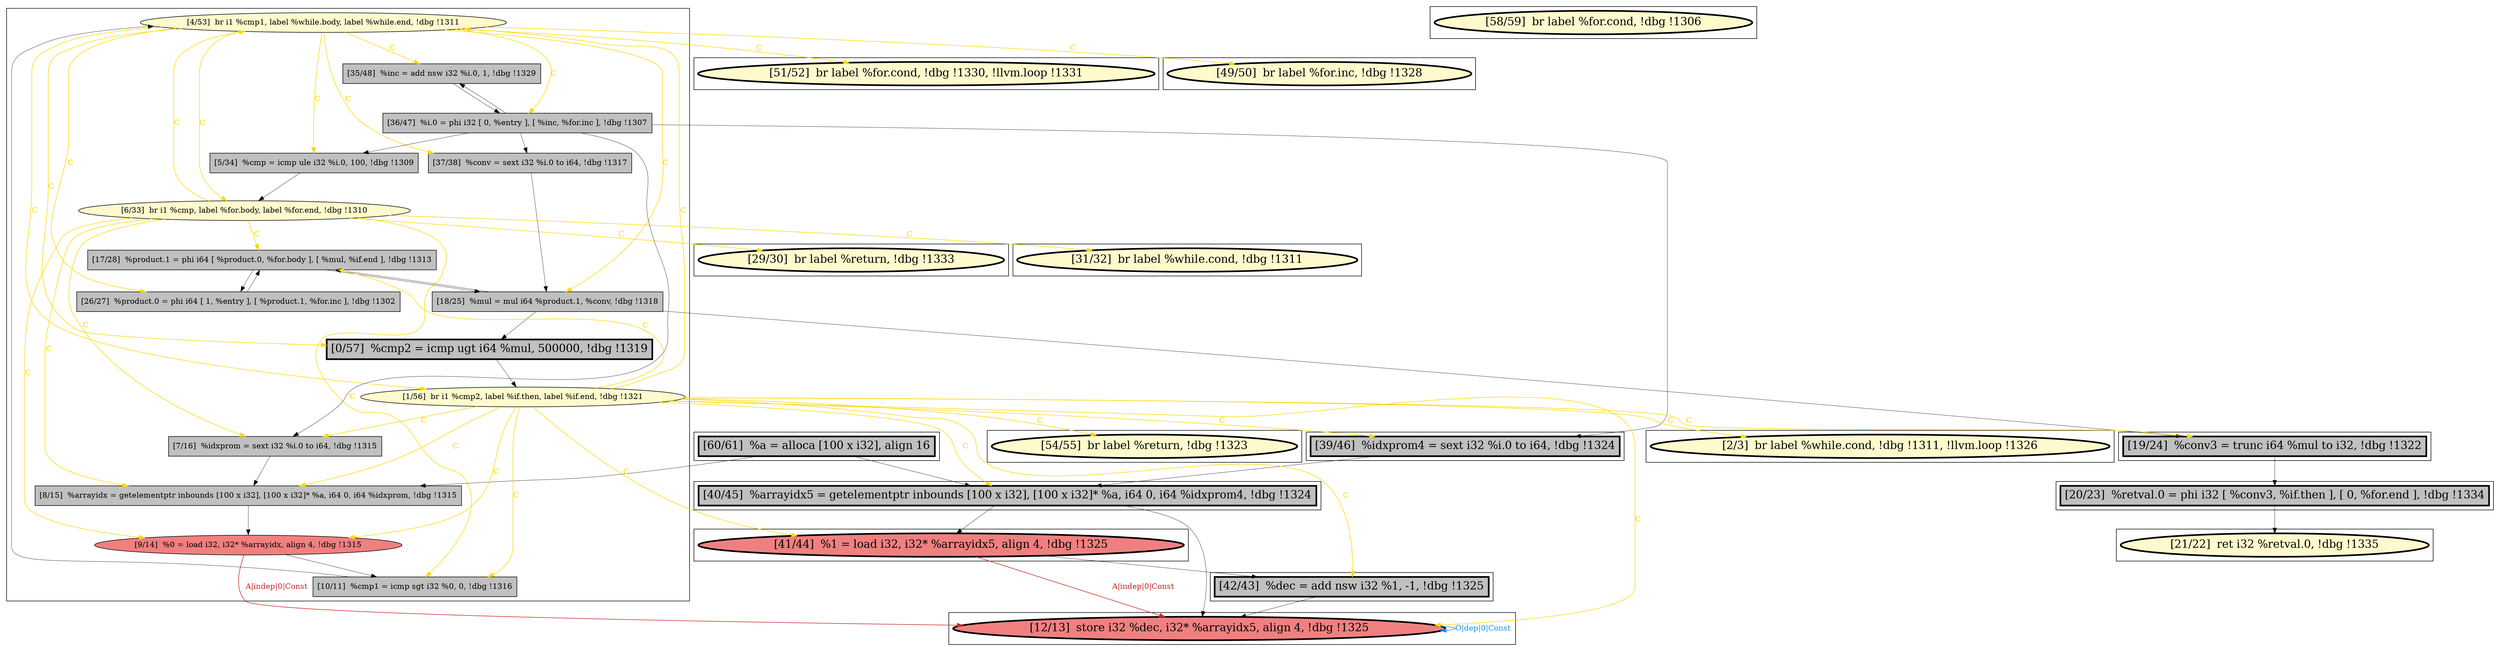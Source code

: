 
digraph G {



node140->node126 [style=solid,color=gold,label="C",penwidth=1.0,fontcolor=gold ]
node143->node146 [style=solid,color=gold,label="C",penwidth=1.0,fontcolor=gold ]
node135->node133 [style=solid,color=black,label="",penwidth=0.5,fontcolor=black ]
node134->node131 [style=solid,color=black,label="",penwidth=0.5,fontcolor=black ]
node131->node128 [style=solid,color=firebrick3,label="A|indep|0|Const",penwidth=1.0,fontcolor=firebrick3 ]
node133->node151 [style=solid,color=black,label="",penwidth=0.5,fontcolor=black ]
node143->node139 [style=solid,color=gold,label="C",penwidth=1.0,fontcolor=gold ]
node136->node143 [style=solid,color=black,label="",penwidth=0.5,fontcolor=black ]
node143->node140 [style=solid,color=gold,label="C",penwidth=1.0,fontcolor=gold ]
node132->node140 [style=solid,color=black,label="",penwidth=0.5,fontcolor=black ]
node131->node132 [style=solid,color=black,label="",penwidth=0.5,fontcolor=black ]
node128->node128 [style=solid,color=dodgerblue,label="O|dep|0|Const",penwidth=1.0,fontcolor=dodgerblue ]
node133->node141 [style=solid,color=black,label="",penwidth=0.5,fontcolor=black ]
node144->node128 [style=solid,color=black,label="",penwidth=0.5,fontcolor=black ]
node137->node138 [style=solid,color=black,label="",penwidth=0.5,fontcolor=black ]
node145->node134 [style=solid,color=black,label="",penwidth=0.5,fontcolor=black ]
node133->node136 [style=solid,color=black,label="",penwidth=0.5,fontcolor=black ]
node138->node130 [style=solid,color=black,label="",penwidth=0.5,fontcolor=black ]
node143->node131 [style=solid,color=gold,label="C",penwidth=1.0,fontcolor=gold ]
node133->node129 [style=solid,color=black,label="",penwidth=0.5,fontcolor=black ]
node137->node139 [style=solid,color=black,label="",penwidth=0.5,fontcolor=black ]
node140->node136 [style=solid,color=gold,label="C",penwidth=1.0,fontcolor=gold ]
node143->node150 [style=solid,color=gold,label="C",penwidth=1.0,fontcolor=gold ]
node143->node134 [style=solid,color=gold,label="C",penwidth=1.0,fontcolor=gold ]
node153->node128 [style=solid,color=black,label="",penwidth=0.5,fontcolor=black ]
node130->node141 [style=solid,color=gold,label="C",penwidth=1.0,fontcolor=gold ]
node140->node138 [style=solid,color=gold,label="C",penwidth=1.0,fontcolor=gold ]
node143->node132 [style=solid,color=gold,label="C",penwidth=1.0,fontcolor=gold ]
node130->node140 [style=solid,color=gold,label="C",penwidth=1.0,fontcolor=gold ]
node130->node151 [style=solid,color=gold,label="C",penwidth=1.0,fontcolor=gold ]
node130->node131 [style=solid,color=gold,label="C",penwidth=1.0,fontcolor=gold ]
node143->node141 [style=solid,color=gold,label="C",penwidth=1.0,fontcolor=gold ]
node130->node134 [style=solid,color=gold,label="C",penwidth=1.0,fontcolor=gold ]
node133->node135 [style=solid,color=black,label="",penwidth=0.5,fontcolor=black ]
node140->node137 [style=solid,color=gold,label="C",penwidth=1.0,fontcolor=gold ]
node130->node132 [style=solid,color=gold,label="C",penwidth=1.0,fontcolor=gold ]
node130->node144 [style=solid,color=gold,label="C",penwidth=1.0,fontcolor=gold ]
node130->node147 [style=solid,color=gold,label="C",penwidth=1.0,fontcolor=gold ]
node130->node153 [style=solid,color=gold,label="C",penwidth=1.0,fontcolor=gold ]
node140->node152 [style=solid,color=gold,label="C",penwidth=1.0,fontcolor=gold ]
node154->node128 [style=solid,color=firebrick3,label="A|indep|0|Const",penwidth=1.0,fontcolor=firebrick3 ]
node154->node144 [style=solid,color=black,label="",penwidth=0.5,fontcolor=black ]
node127->node148 [style=solid,color=black,label="",penwidth=0.5,fontcolor=black ]
node140->node130 [style=solid,color=gold,label="C",penwidth=1.0,fontcolor=gold ]
node130->node155 [style=solid,color=gold,label="C",penwidth=1.0,fontcolor=gold ]
node130->node125 [style=solid,color=gold,label="C",penwidth=1.0,fontcolor=gold ]
node142->node139 [style=solid,color=black,label="",penwidth=0.5,fontcolor=black ]
node155->node127 [style=solid,color=black,label="",penwidth=0.5,fontcolor=black ]
node140->node143 [style=solid,color=gold,label="C",penwidth=1.0,fontcolor=gold ]
node130->node128 [style=solid,color=gold,label="C",penwidth=1.0,fontcolor=gold ]
node130->node154 [style=solid,color=gold,label="C",penwidth=1.0,fontcolor=gold ]
node140->node133 [style=solid,color=gold,label="C",penwidth=1.0,fontcolor=gold ]
node153->node154 [style=solid,color=black,label="",penwidth=0.5,fontcolor=black ]
node141->node134 [style=solid,color=black,label="",penwidth=0.5,fontcolor=black ]
node137->node155 [style=solid,color=black,label="",penwidth=0.5,fontcolor=black ]
node140->node129 [style=solid,color=gold,label="C",penwidth=1.0,fontcolor=gold ]
node130->node139 [style=solid,color=gold,label="C",penwidth=1.0,fontcolor=gold ]
node140->node142 [style=solid,color=gold,label="C",penwidth=1.0,fontcolor=gold ]
node145->node153 [style=solid,color=black,label="",penwidth=0.5,fontcolor=black ]
node129->node137 [style=solid,color=black,label="",penwidth=0.5,fontcolor=black ]
node139->node137 [style=solid,color=black,label="",penwidth=0.5,fontcolor=black ]
node151->node153 [style=solid,color=black,label="",penwidth=0.5,fontcolor=black ]
node140->node135 [style=solid,color=gold,label="C",penwidth=1.0,fontcolor=gold ]
node139->node142 [style=solid,color=black,label="",penwidth=0.5,fontcolor=black ]


subgraph cluster16 {


node155 [penwidth=3.0,fontsize=20,fillcolor=grey,label="[19/24]  %conv3 = trunc i64 %mul to i32, !dbg !1322",shape=rectangle,style=filled ]



}

subgraph cluster4 {


node143 [fillcolor=lemonchiffon,label="[6/33]  br i1 %cmp, label %for.body, label %for.end, !dbg !1310",shape=ellipse,style=filled ]
node142 [fillcolor=grey,label="[26/27]  %product.0 = phi i64 [ 1, %entry ], [ %product.1, %for.inc ], !dbg !1302",shape=rectangle,style=filled ]
node138 [penwidth=3.0,fontsize=20,fillcolor=grey,label="[0/57]  %cmp2 = icmp ugt i64 %mul, 500000, !dbg !1319",shape=rectangle,style=filled ]
node136 [fillcolor=grey,label="[5/34]  %cmp = icmp ule i32 %i.0, 100, !dbg !1309",shape=rectangle,style=filled ]
node140 [fillcolor=lemonchiffon,label="[4/53]  br i1 %cmp1, label %while.body, label %while.end, !dbg !1311",shape=ellipse,style=filled ]
node139 [fillcolor=grey,label="[17/28]  %product.1 = phi i64 [ %product.0, %for.body ], [ %mul, %if.end ], !dbg !1313",shape=rectangle,style=filled ]
node135 [fillcolor=grey,label="[35/48]  %inc = add nsw i32 %i.0, 1, !dbg !1329",shape=rectangle,style=filled ]
node130 [fillcolor=lemonchiffon,label="[1/56]  br i1 %cmp2, label %if.then, label %if.end, !dbg !1321",shape=ellipse,style=filled ]
node129 [fillcolor=grey,label="[37/38]  %conv = sext i32 %i.0 to i64, !dbg !1317",shape=rectangle,style=filled ]
node132 [fillcolor=grey,label="[10/11]  %cmp1 = icmp sgt i32 %0, 0, !dbg !1316",shape=rectangle,style=filled ]
node133 [fillcolor=grey,label="[36/47]  %i.0 = phi i32 [ 0, %entry ], [ %inc, %for.inc ], !dbg !1307",shape=rectangle,style=filled ]
node141 [fillcolor=grey,label="[7/16]  %idxprom = sext i32 %i.0 to i64, !dbg !1315",shape=rectangle,style=filled ]
node137 [fillcolor=grey,label="[18/25]  %mul = mul i64 %product.1, %conv, !dbg !1318",shape=rectangle,style=filled ]
node131 [fillcolor=lightcoral,label="[9/14]  %0 = load i32, i32* %arrayidx, align 4, !dbg !1315",shape=ellipse,style=filled ]
node134 [fillcolor=grey,label="[8/15]  %arrayidx = getelementptr inbounds [100 x i32], [100 x i32]* %a, i64 0, i64 %idxprom, !dbg !1315",shape=rectangle,style=filled ]



}

subgraph cluster3 {


node128 [penwidth=3.0,fontsize=20,fillcolor=lightcoral,label="[12/13]  store i32 %dec, i32* %arrayidx5, align 4, !dbg !1325",shape=ellipse,style=filled ]



}

subgraph cluster2 {


node127 [penwidth=3.0,fontsize=20,fillcolor=grey,label="[20/23]  %retval.0 = phi i32 [ %conv3, %if.then ], [ 0, %for.end ], !dbg !1334",shape=rectangle,style=filled ]



}

subgraph cluster1 {


node126 [penwidth=3.0,fontsize=20,fillcolor=lemonchiffon,label="[51/52]  br label %for.cond, !dbg !1330, !llvm.loop !1331",shape=ellipse,style=filled ]



}

subgraph cluster12 {


node151 [penwidth=3.0,fontsize=20,fillcolor=grey,label="[39/46]  %idxprom4 = sext i32 %i.0 to i64, !dbg !1324",shape=rectangle,style=filled ]



}

subgraph cluster5 {


node144 [penwidth=3.0,fontsize=20,fillcolor=grey,label="[42/43]  %dec = add nsw i32 %1, -1, !dbg !1325",shape=rectangle,style=filled ]



}

subgraph cluster0 {


node125 [penwidth=3.0,fontsize=20,fillcolor=lemonchiffon,label="[2/3]  br label %while.cond, !dbg !1311, !llvm.loop !1326",shape=ellipse,style=filled ]



}

subgraph cluster6 {


node145 [penwidth=3.0,fontsize=20,fillcolor=grey,label="[60/61]  %a = alloca [100 x i32], align 16",shape=rectangle,style=filled ]



}

subgraph cluster14 {


node153 [penwidth=3.0,fontsize=20,fillcolor=grey,label="[40/45]  %arrayidx5 = getelementptr inbounds [100 x i32], [100 x i32]* %a, i64 0, i64 %idxprom4, !dbg !1324",shape=rectangle,style=filled ]



}

subgraph cluster7 {


node146 [penwidth=3.0,fontsize=20,fillcolor=lemonchiffon,label="[29/30]  br label %return, !dbg !1333",shape=ellipse,style=filled ]



}

subgraph cluster8 {


node147 [penwidth=3.0,fontsize=20,fillcolor=lemonchiffon,label="[54/55]  br label %return, !dbg !1323",shape=ellipse,style=filled ]



}

subgraph cluster9 {


node148 [penwidth=3.0,fontsize=20,fillcolor=lemonchiffon,label="[21/22]  ret i32 %retval.0, !dbg !1335",shape=ellipse,style=filled ]



}

subgraph cluster10 {


node149 [penwidth=3.0,fontsize=20,fillcolor=lemonchiffon,label="[58/59]  br label %for.cond, !dbg !1306",shape=ellipse,style=filled ]



}

subgraph cluster11 {


node150 [penwidth=3.0,fontsize=20,fillcolor=lemonchiffon,label="[31/32]  br label %while.cond, !dbg !1311",shape=ellipse,style=filled ]



}

subgraph cluster13 {


node152 [penwidth=3.0,fontsize=20,fillcolor=lemonchiffon,label="[49/50]  br label %for.inc, !dbg !1328",shape=ellipse,style=filled ]



}

subgraph cluster15 {


node154 [penwidth=3.0,fontsize=20,fillcolor=lightcoral,label="[41/44]  %1 = load i32, i32* %arrayidx5, align 4, !dbg !1325",shape=ellipse,style=filled ]



}

}
